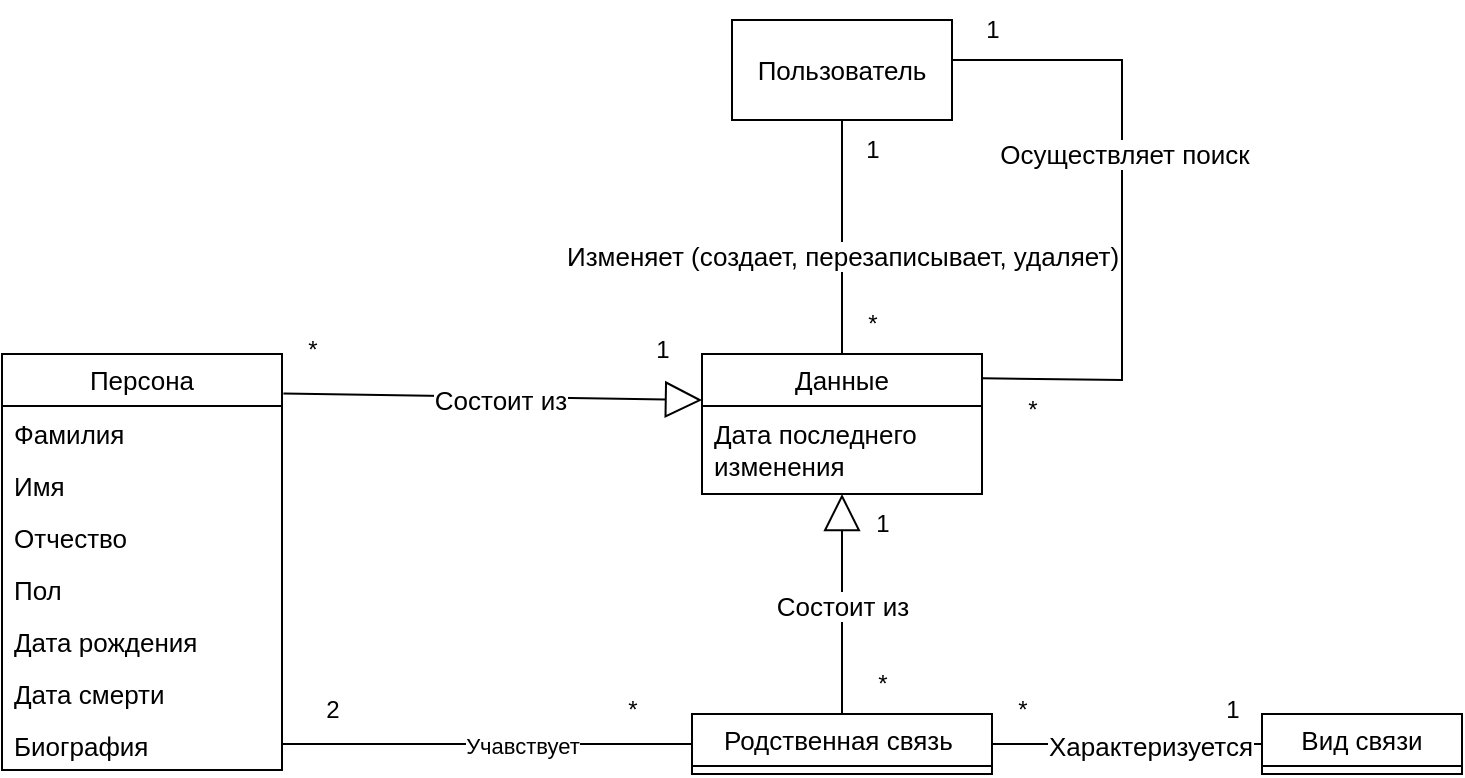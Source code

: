 <mxfile version="27.0.5">
  <diagram name="Страница — 1" id="oWjIXsU3mf1akvwN-b04">
    <mxGraphModel dx="1186" dy="755" grid="1" gridSize="10" guides="1" tooltips="1" connect="1" arrows="1" fold="1" page="1" pageScale="1" pageWidth="1169" pageHeight="827" math="0" shadow="0">
      <root>
        <mxCell id="0" />
        <mxCell id="1" parent="0" />
        <mxCell id="Pe6e0rsCghZo0KKIEObm-4" value="Персона" style="swimlane;fontStyle=0;childLayout=stackLayout;horizontal=1;startSize=26;fillColor=none;horizontalStack=0;resizeParent=1;resizeParentMax=0;resizeLast=0;collapsible=1;marginBottom=0;whiteSpace=wrap;html=1;fontSize=13;" parent="1" vertex="1">
          <mxGeometry x="130" y="317" width="140" height="208" as="geometry" />
        </mxCell>
        <mxCell id="Pe6e0rsCghZo0KKIEObm-5" value="Фамилия" style="text;strokeColor=none;fillColor=none;align=left;verticalAlign=top;spacingLeft=4;spacingRight=4;overflow=hidden;rotatable=0;points=[[0,0.5],[1,0.5]];portConstraint=eastwest;whiteSpace=wrap;html=1;fontSize=13;" parent="Pe6e0rsCghZo0KKIEObm-4" vertex="1">
          <mxGeometry y="26" width="140" height="26" as="geometry" />
        </mxCell>
        <mxCell id="Pe6e0rsCghZo0KKIEObm-6" value="Имя" style="text;strokeColor=none;fillColor=none;align=left;verticalAlign=top;spacingLeft=4;spacingRight=4;overflow=hidden;rotatable=0;points=[[0,0.5],[1,0.5]];portConstraint=eastwest;whiteSpace=wrap;html=1;fontSize=13;" parent="Pe6e0rsCghZo0KKIEObm-4" vertex="1">
          <mxGeometry y="52" width="140" height="26" as="geometry" />
        </mxCell>
        <mxCell id="Pe6e0rsCghZo0KKIEObm-7" value="Отчество" style="text;strokeColor=none;fillColor=none;align=left;verticalAlign=top;spacingLeft=4;spacingRight=4;overflow=hidden;rotatable=0;points=[[0,0.5],[1,0.5]];portConstraint=eastwest;whiteSpace=wrap;html=1;fontSize=13;" parent="Pe6e0rsCghZo0KKIEObm-4" vertex="1">
          <mxGeometry y="78" width="140" height="26" as="geometry" />
        </mxCell>
        <mxCell id="Pe6e0rsCghZo0KKIEObm-11" value="Пол" style="text;strokeColor=none;fillColor=none;align=left;verticalAlign=top;spacingLeft=4;spacingRight=4;overflow=hidden;rotatable=0;points=[[0,0.5],[1,0.5]];portConstraint=eastwest;whiteSpace=wrap;html=1;fontSize=13;" parent="Pe6e0rsCghZo0KKIEObm-4" vertex="1">
          <mxGeometry y="104" width="140" height="26" as="geometry" />
        </mxCell>
        <mxCell id="Pe6e0rsCghZo0KKIEObm-10" value="Дата рождения" style="text;strokeColor=none;fillColor=none;align=left;verticalAlign=top;spacingLeft=4;spacingRight=4;overflow=hidden;rotatable=0;points=[[0,0.5],[1,0.5]];portConstraint=eastwest;whiteSpace=wrap;html=1;fontSize=13;" parent="Pe6e0rsCghZo0KKIEObm-4" vertex="1">
          <mxGeometry y="130" width="140" height="26" as="geometry" />
        </mxCell>
        <mxCell id="Pe6e0rsCghZo0KKIEObm-14" value="Дата смерти" style="text;strokeColor=none;fillColor=none;align=left;verticalAlign=top;spacingLeft=4;spacingRight=4;overflow=hidden;rotatable=0;points=[[0,0.5],[1,0.5]];portConstraint=eastwest;whiteSpace=wrap;html=1;fontSize=13;" parent="Pe6e0rsCghZo0KKIEObm-4" vertex="1">
          <mxGeometry y="156" width="140" height="26" as="geometry" />
        </mxCell>
        <mxCell id="Pe6e0rsCghZo0KKIEObm-13" value="Биография" style="text;strokeColor=none;fillColor=none;align=left;verticalAlign=top;spacingLeft=4;spacingRight=4;overflow=hidden;rotatable=0;points=[[0,0.5],[1,0.5]];portConstraint=eastwest;whiteSpace=wrap;html=1;fontSize=13;" parent="Pe6e0rsCghZo0KKIEObm-4" vertex="1">
          <mxGeometry y="182" width="140" height="26" as="geometry" />
        </mxCell>
        <mxCell id="Pe6e0rsCghZo0KKIEObm-15" value="Родственная связь&amp;nbsp;" style="swimlane;fontStyle=0;childLayout=stackLayout;horizontal=1;startSize=26;fillColor=none;horizontalStack=0;resizeParent=1;resizeParentMax=0;resizeLast=0;collapsible=1;marginBottom=0;whiteSpace=wrap;html=1;fontSize=13;" parent="1" vertex="1" collapsed="1">
          <mxGeometry x="475" y="497" width="150" height="30" as="geometry">
            <mxRectangle x="1010" y="810" width="140" height="52" as="alternateBounds" />
          </mxGeometry>
        </mxCell>
        <mxCell id="Pe6e0rsCghZo0KKIEObm-32" value="Пользователь" style="html=1;whiteSpace=wrap;fontSize=13;" parent="1" vertex="1">
          <mxGeometry x="495" y="150" width="110" height="50" as="geometry" />
        </mxCell>
        <mxCell id="Pe6e0rsCghZo0KKIEObm-37" value="" style="endArrow=none;endFill=0;endSize=24;html=1;rounded=0;startFill=0;entryX=0.5;entryY=1;entryDx=0;entryDy=0;exitX=0.5;exitY=0;exitDx=0;exitDy=0;" parent="1" source="Pe6e0rsCghZo0KKIEObm-39" target="Pe6e0rsCghZo0KKIEObm-32" edge="1">
          <mxGeometry width="160" relative="1" as="geometry">
            <mxPoint x="290" y="414" as="sourcePoint" />
            <mxPoint x="435" y="190" as="targetPoint" />
          </mxGeometry>
        </mxCell>
        <mxCell id="Pe6e0rsCghZo0KKIEObm-38" value="Изменяет (создает, перезаписывает, удаляет)" style="edgeLabel;html=1;align=center;verticalAlign=middle;resizable=0;points=[];fontSize=13;" parent="Pe6e0rsCghZo0KKIEObm-37" vertex="1" connectable="0">
          <mxGeometry x="0.164" y="-1" relative="1" as="geometry">
            <mxPoint x="-1" y="19" as="offset" />
          </mxGeometry>
        </mxCell>
        <mxCell id="Pe6e0rsCghZo0KKIEObm-39" value="Данные" style="swimlane;fontStyle=0;childLayout=stackLayout;horizontal=1;startSize=26;fillColor=none;horizontalStack=0;resizeParent=1;resizeParentMax=0;resizeLast=0;collapsible=1;marginBottom=0;whiteSpace=wrap;html=1;fontSize=13;" parent="1" vertex="1">
          <mxGeometry x="480" y="317" width="140" height="70" as="geometry">
            <mxRectangle x="510" y="317" width="80" height="30" as="alternateBounds" />
          </mxGeometry>
        </mxCell>
        <mxCell id="Pe6e0rsCghZo0KKIEObm-63" value="Дата последнего изменения" style="text;strokeColor=none;fillColor=none;align=left;verticalAlign=top;spacingLeft=4;spacingRight=4;overflow=hidden;rotatable=0;points=[[0,0.5],[1,0.5]];portConstraint=eastwest;whiteSpace=wrap;html=1;fontSize=13;" parent="Pe6e0rsCghZo0KKIEObm-39" vertex="1">
          <mxGeometry y="26" width="140" height="44" as="geometry" />
        </mxCell>
        <mxCell id="Pe6e0rsCghZo0KKIEObm-44" value="" style="endArrow=block;endFill=0;endSize=16;html=1;rounded=0;exitX=1.005;exitY=0.095;exitDx=0;exitDy=0;exitPerimeter=0;entryX=0;entryY=0.329;entryDx=0;entryDy=0;entryPerimeter=0;strokeColor=default;align=center;verticalAlign=middle;fontFamily=Helvetica;fontSize=13;fontColor=default;labelBackgroundColor=default;" parent="1" source="Pe6e0rsCghZo0KKIEObm-4" target="Pe6e0rsCghZo0KKIEObm-39" edge="1">
          <mxGeometry width="160" relative="1" as="geometry">
            <mxPoint x="271" y="333" as="sourcePoint" />
            <mxPoint x="500" y="337" as="targetPoint" />
          </mxGeometry>
        </mxCell>
        <mxCell id="Pe6e0rsCghZo0KKIEObm-66" value="Состоит из" style="edgeLabel;html=1;align=center;verticalAlign=middle;resizable=0;points=[];fontSize=13;rounded=0;strokeColor=default;fontFamily=Helvetica;fontColor=default;labelBackgroundColor=default;" parent="Pe6e0rsCghZo0KKIEObm-44" vertex="1" connectable="0">
          <mxGeometry x="0.031" y="-1" relative="1" as="geometry">
            <mxPoint as="offset" />
          </mxGeometry>
        </mxCell>
        <mxCell id="Pe6e0rsCghZo0KKIEObm-47" value="" style="endArrow=none;endFill=0;endSize=24;html=1;rounded=0;startFill=0;entryX=0;entryY=0.5;entryDx=0;entryDy=0;exitX=1;exitY=0.5;exitDx=0;exitDy=0;" parent="1" source="Pe6e0rsCghZo0KKIEObm-13" target="Pe6e0rsCghZo0KKIEObm-15" edge="1">
          <mxGeometry width="160" relative="1" as="geometry">
            <mxPoint x="560" y="337" as="sourcePoint" />
            <mxPoint x="550" y="202" as="targetPoint" />
          </mxGeometry>
        </mxCell>
        <mxCell id="Pe6e0rsCghZo0KKIEObm-48" value="Учавствует" style="edgeLabel;html=1;align=center;verticalAlign=middle;resizable=0;points=[];" parent="Pe6e0rsCghZo0KKIEObm-47" vertex="1" connectable="0">
          <mxGeometry x="0.164" y="-1" relative="1" as="geometry">
            <mxPoint as="offset" />
          </mxGeometry>
        </mxCell>
        <mxCell id="Pe6e0rsCghZo0KKIEObm-50" value="Вид связи" style="swimlane;fontStyle=0;childLayout=stackLayout;horizontal=1;startSize=26;fillColor=none;horizontalStack=0;resizeParent=1;resizeParentMax=0;resizeLast=0;collapsible=1;marginBottom=0;whiteSpace=wrap;html=1;fontSize=13;" parent="1" vertex="1" collapsed="1">
          <mxGeometry x="760" y="497" width="100" height="30" as="geometry">
            <mxRectangle x="1200" y="827" width="140" height="52" as="alternateBounds" />
          </mxGeometry>
        </mxCell>
        <mxCell id="Pe6e0rsCghZo0KKIEObm-54" value="" style="endArrow=none;endFill=0;endSize=24;html=1;rounded=0;startFill=0;entryX=0;entryY=0.5;entryDx=0;entryDy=0;exitX=1;exitY=0.5;exitDx=0;exitDy=0;" parent="1" source="Pe6e0rsCghZo0KKIEObm-15" target="Pe6e0rsCghZo0KKIEObm-50" edge="1">
          <mxGeometry width="160" relative="1" as="geometry">
            <mxPoint x="631" y="497" as="sourcePoint" />
            <mxPoint x="490" y="523" as="targetPoint" />
          </mxGeometry>
        </mxCell>
        <mxCell id="Pe6e0rsCghZo0KKIEObm-55" value="Характеризуется" style="edgeLabel;html=1;align=center;verticalAlign=middle;resizable=0;points=[];fontSize=13;" parent="Pe6e0rsCghZo0KKIEObm-54" vertex="1" connectable="0">
          <mxGeometry x="0.164" y="-1" relative="1" as="geometry">
            <mxPoint as="offset" />
          </mxGeometry>
        </mxCell>
        <mxCell id="Pe6e0rsCghZo0KKIEObm-56" value="" style="endArrow=block;endFill=0;endSize=16;html=1;rounded=0;exitX=0.5;exitY=0;exitDx=0;exitDy=0;entryX=0.5;entryY=1;entryDx=0;entryDy=0;strokeColor=default;align=center;verticalAlign=middle;fontFamily=Helvetica;fontSize=13;fontColor=default;labelBackgroundColor=default;" parent="1" source="Pe6e0rsCghZo0KKIEObm-15" target="Pe6e0rsCghZo0KKIEObm-39" edge="1">
          <mxGeometry width="160" relative="1" as="geometry">
            <mxPoint x="560" y="507" as="sourcePoint" />
            <mxPoint x="560" y="405" as="targetPoint" />
          </mxGeometry>
        </mxCell>
        <mxCell id="Pe6e0rsCghZo0KKIEObm-67" value="Состоит из" style="edgeLabel;html=1;align=center;verticalAlign=middle;resizable=0;points=[];fontSize=13;rounded=0;strokeColor=default;fontFamily=Helvetica;fontColor=default;labelBackgroundColor=default;" parent="Pe6e0rsCghZo0KKIEObm-56" vertex="1" connectable="0">
          <mxGeometry x="-0.018" relative="1" as="geometry">
            <mxPoint as="offset" />
          </mxGeometry>
        </mxCell>
        <mxCell id="Pe6e0rsCghZo0KKIEObm-58" value="" style="endArrow=none;endFill=0;endSize=24;html=1;rounded=0;startFill=0;entryX=1;entryY=0.4;entryDx=0;entryDy=0;exitX=1.002;exitY=0.173;exitDx=0;exitDy=0;exitPerimeter=0;entryPerimeter=0;" parent="1" source="Pe6e0rsCghZo0KKIEObm-39" target="Pe6e0rsCghZo0KKIEObm-32" edge="1">
          <mxGeometry width="160" relative="1" as="geometry">
            <mxPoint x="630" y="340" as="sourcePoint" />
            <mxPoint x="810" y="276" as="targetPoint" />
            <Array as="points">
              <mxPoint x="690" y="330" />
              <mxPoint x="690" y="170" />
            </Array>
          </mxGeometry>
        </mxCell>
        <mxCell id="Pe6e0rsCghZo0KKIEObm-59" value="Осуществляет поиск" style="edgeLabel;html=1;align=center;verticalAlign=middle;resizable=0;points=[];fontSize=13;" parent="Pe6e0rsCghZo0KKIEObm-58" vertex="1" connectable="0">
          <mxGeometry x="0.164" y="-1" relative="1" as="geometry">
            <mxPoint as="offset" />
          </mxGeometry>
        </mxCell>
        <mxCell id="Pe6e0rsCghZo0KKIEObm-64" value="*" style="text;html=1;align=center;verticalAlign=middle;resizable=0;points=[];autosize=1;strokeColor=none;fillColor=none;" parent="1" vertex="1">
          <mxGeometry x="625" y="480" width="30" height="30" as="geometry" />
        </mxCell>
        <mxCell id="Pe6e0rsCghZo0KKIEObm-65" value="1" style="text;html=1;align=center;verticalAlign=middle;resizable=0;points=[];autosize=1;strokeColor=none;fillColor=none;" parent="1" vertex="1">
          <mxGeometry x="730" y="480" width="30" height="30" as="geometry" />
        </mxCell>
        <mxCell id="Pe6e0rsCghZo0KKIEObm-68" value="1" style="text;html=1;align=center;verticalAlign=middle;resizable=0;points=[];autosize=1;strokeColor=none;fillColor=none;" parent="1" vertex="1">
          <mxGeometry x="550" y="200" width="30" height="30" as="geometry" />
        </mxCell>
        <mxCell id="Pe6e0rsCghZo0KKIEObm-69" value="*" style="text;html=1;align=center;verticalAlign=middle;resizable=0;points=[];autosize=1;strokeColor=none;fillColor=none;" parent="1" vertex="1">
          <mxGeometry x="550" y="287" width="30" height="30" as="geometry" />
        </mxCell>
        <mxCell id="Pe6e0rsCghZo0KKIEObm-70" value="*" style="text;html=1;align=center;verticalAlign=middle;resizable=0;points=[];autosize=1;strokeColor=none;fillColor=none;" parent="1" vertex="1">
          <mxGeometry x="270" y="300" width="30" height="30" as="geometry" />
        </mxCell>
        <mxCell id="Pe6e0rsCghZo0KKIEObm-71" value="*" style="text;html=1;align=center;verticalAlign=middle;resizable=0;points=[];autosize=1;strokeColor=none;fillColor=none;" parent="1" vertex="1">
          <mxGeometry x="555" y="467" width="30" height="30" as="geometry" />
        </mxCell>
        <mxCell id="Pe6e0rsCghZo0KKIEObm-72" value="*" style="text;html=1;align=center;verticalAlign=middle;resizable=0;points=[];autosize=1;strokeColor=none;fillColor=none;" parent="1" vertex="1">
          <mxGeometry x="430" y="480" width="30" height="30" as="geometry" />
        </mxCell>
        <mxCell id="Pe6e0rsCghZo0KKIEObm-73" value="2" style="text;html=1;align=center;verticalAlign=middle;resizable=0;points=[];autosize=1;strokeColor=none;fillColor=none;" parent="1" vertex="1">
          <mxGeometry x="280" y="480" width="30" height="30" as="geometry" />
        </mxCell>
        <mxCell id="Pe6e0rsCghZo0KKIEObm-74" value="1" style="text;html=1;align=center;verticalAlign=middle;resizable=0;points=[];autosize=1;strokeColor=none;fillColor=none;" parent="1" vertex="1">
          <mxGeometry x="445" y="300" width="30" height="30" as="geometry" />
        </mxCell>
        <mxCell id="Pe6e0rsCghZo0KKIEObm-75" value="1" style="text;html=1;align=center;verticalAlign=middle;resizable=0;points=[];autosize=1;strokeColor=none;fillColor=none;" parent="1" vertex="1">
          <mxGeometry x="555" y="387" width="30" height="30" as="geometry" />
        </mxCell>
        <mxCell id="Yw1YEkHq75_yNaC5oLke-1" value="*" style="text;html=1;align=center;verticalAlign=middle;resizable=0;points=[];autosize=1;strokeColor=none;fillColor=none;" vertex="1" parent="1">
          <mxGeometry x="630" y="330" width="30" height="30" as="geometry" />
        </mxCell>
        <mxCell id="Yw1YEkHq75_yNaC5oLke-2" value="1" style="text;html=1;align=center;verticalAlign=middle;resizable=0;points=[];autosize=1;strokeColor=none;fillColor=none;" vertex="1" parent="1">
          <mxGeometry x="610" y="140" width="30" height="30" as="geometry" />
        </mxCell>
      </root>
    </mxGraphModel>
  </diagram>
</mxfile>
